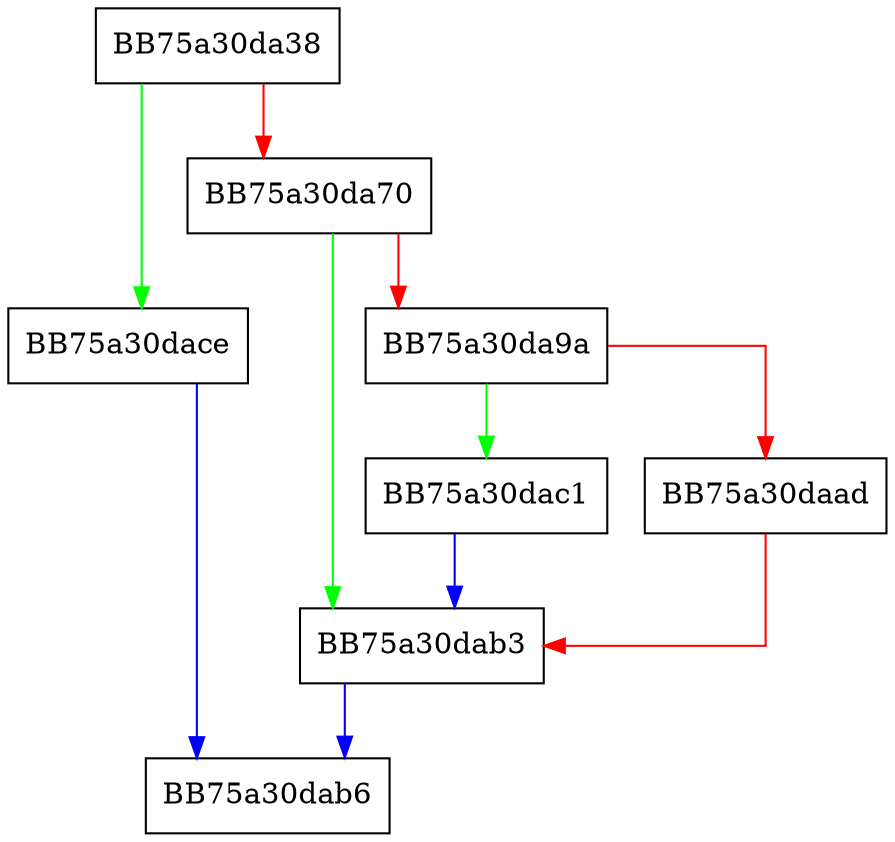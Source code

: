 digraph tellg {
  node [shape="box"];
  graph [splines=ortho];
  BB75a30da38 -> BB75a30dace [color="green"];
  BB75a30da38 -> BB75a30da70 [color="red"];
  BB75a30da70 -> BB75a30dab3 [color="green"];
  BB75a30da70 -> BB75a30da9a [color="red"];
  BB75a30da9a -> BB75a30dac1 [color="green"];
  BB75a30da9a -> BB75a30daad [color="red"];
  BB75a30daad -> BB75a30dab3 [color="red"];
  BB75a30dab3 -> BB75a30dab6 [color="blue"];
  BB75a30dac1 -> BB75a30dab3 [color="blue"];
  BB75a30dace -> BB75a30dab6 [color="blue"];
}